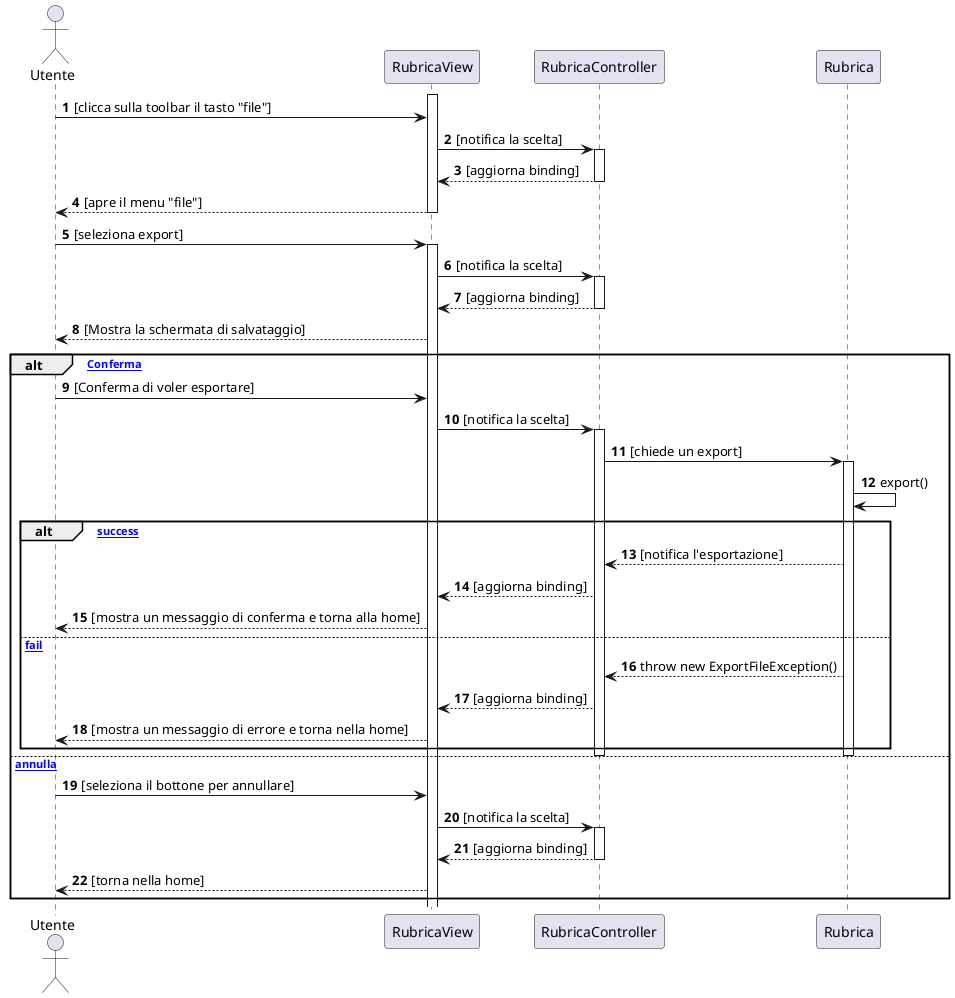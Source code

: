 @startuml
autonumber
actor Utente
activate RubricaView
participant RubricaView
participant RubricaController
participant Rubrica

Utente->RubricaView:[clicca sulla toolbar il tasto "file"]
RubricaView->RubricaController:[notifica la scelta]
activate RubricaController
RubricaController-->RubricaView:[aggiorna binding]
deactivate RubricaController
RubricaView-->Utente:[apre il menu "file"]
deactivate RubricaView

Utente->RubricaView:[seleziona export]
activate RubricaView
RubricaView->RubricaController:[notifica la scelta]
activate RubricaController
RubricaController -->RubricaView:[aggiorna binding]
deactivate RubricaController
RubricaView-->Utente:[Mostra la schermata di salvataggio]

alt [Conferma]
    Utente->RubricaView:[Conferma di voler esportare]
    RubricaView->RubricaController:[notifica la scelta]
    activate RubricaController
    RubricaController->Rubrica:[chiede un export]
    activate Rubrica
    Rubrica->Rubrica:export()
    alt [export success]
        Rubrica-->RubricaController:[notifica l'esportazione]
        RubricaController-->RubricaView:[aggiorna binding]
        RubricaView-->Utente:[mostra un messaggio di conferma e torna alla home]
    else [export fail]
        Rubrica-->RubricaController:throw new ExportFileException()
        RubricaController-->RubricaView:[aggiorna binding]
        RubricaView-->Utente:[mostra un messaggio di errore e torna nella home]
    end
    deactivate Rubrica
    deactivate RubricaController
else [annulla]
    Utente->RubricaView:[seleziona il bottone per annullare]
    RubricaView->RubricaController:[notifica la scelta]
    activate RubricaController
    RubricaController-->RubricaView:[aggiorna binding]
    deactivate RubricaController
    RubricaView-->Utente:[torna nella home]
end

@enduml